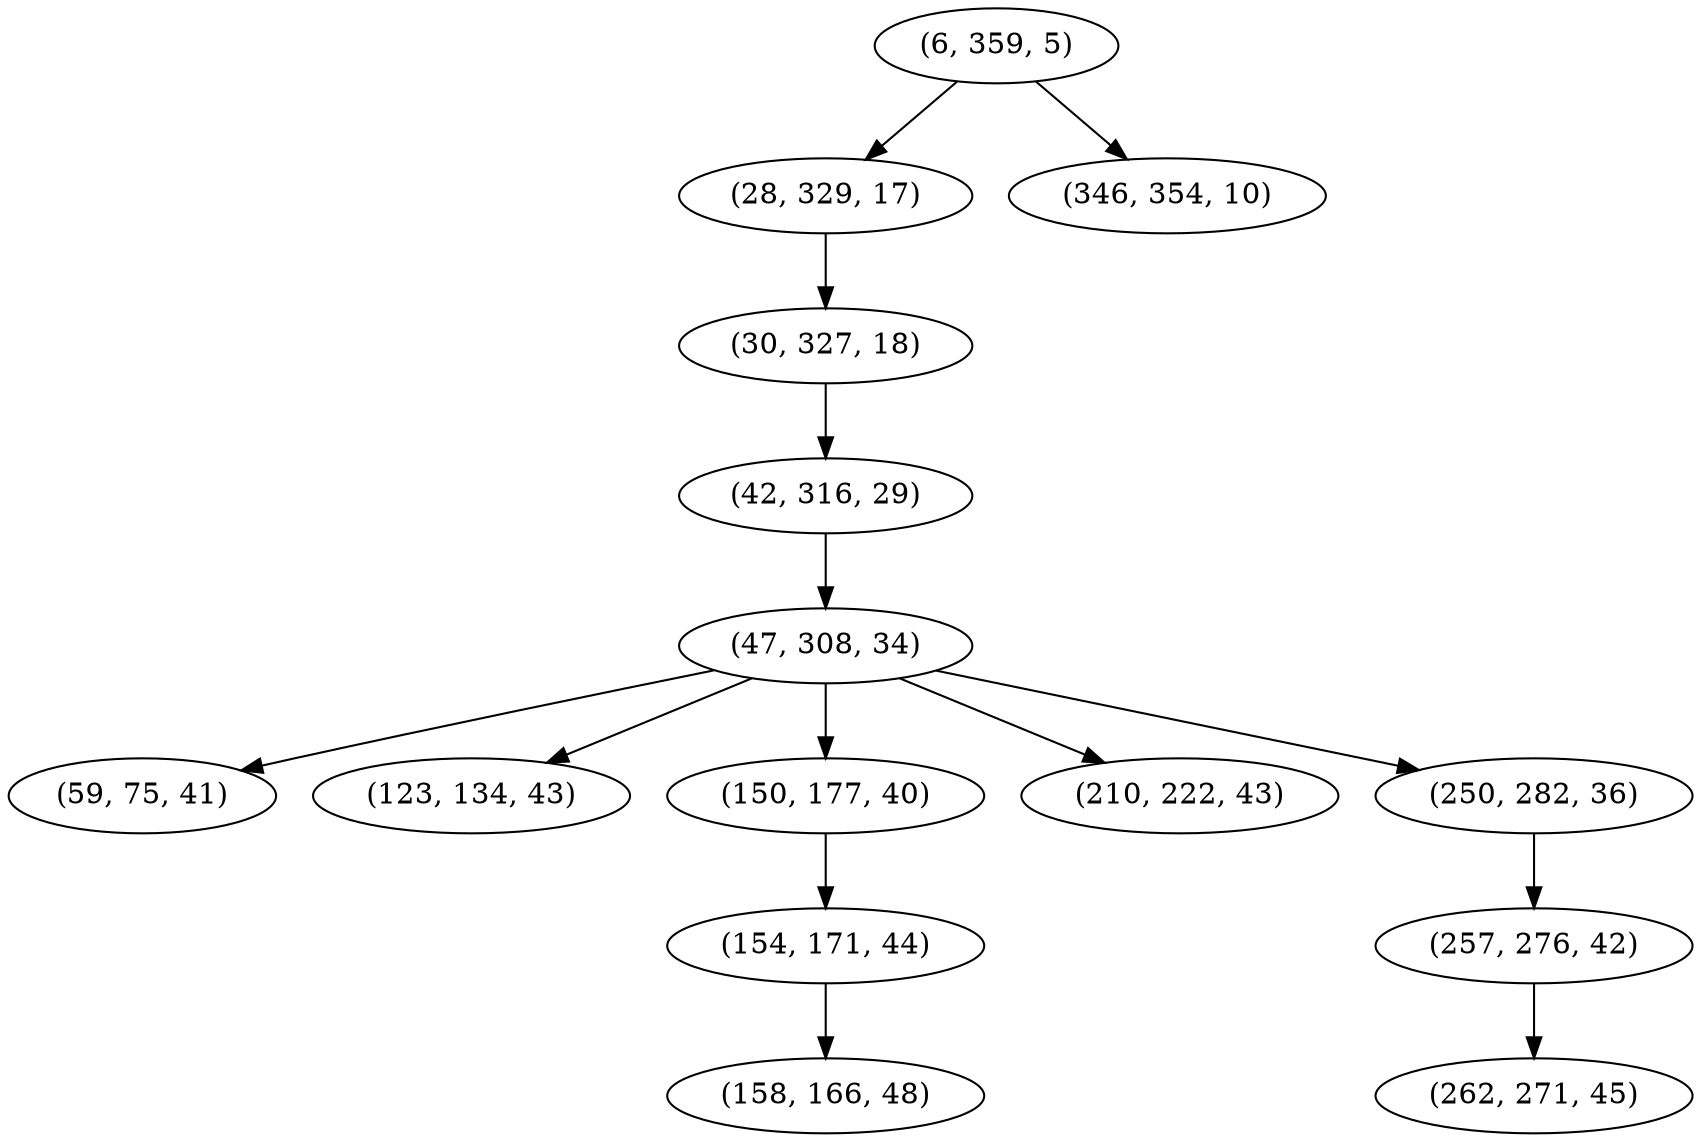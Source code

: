 digraph tree {
    "(6, 359, 5)";
    "(28, 329, 17)";
    "(30, 327, 18)";
    "(42, 316, 29)";
    "(47, 308, 34)";
    "(59, 75, 41)";
    "(123, 134, 43)";
    "(150, 177, 40)";
    "(154, 171, 44)";
    "(158, 166, 48)";
    "(210, 222, 43)";
    "(250, 282, 36)";
    "(257, 276, 42)";
    "(262, 271, 45)";
    "(346, 354, 10)";
    "(6, 359, 5)" -> "(28, 329, 17)";
    "(6, 359, 5)" -> "(346, 354, 10)";
    "(28, 329, 17)" -> "(30, 327, 18)";
    "(30, 327, 18)" -> "(42, 316, 29)";
    "(42, 316, 29)" -> "(47, 308, 34)";
    "(47, 308, 34)" -> "(59, 75, 41)";
    "(47, 308, 34)" -> "(123, 134, 43)";
    "(47, 308, 34)" -> "(150, 177, 40)";
    "(47, 308, 34)" -> "(210, 222, 43)";
    "(47, 308, 34)" -> "(250, 282, 36)";
    "(150, 177, 40)" -> "(154, 171, 44)";
    "(154, 171, 44)" -> "(158, 166, 48)";
    "(250, 282, 36)" -> "(257, 276, 42)";
    "(257, 276, 42)" -> "(262, 271, 45)";
}
